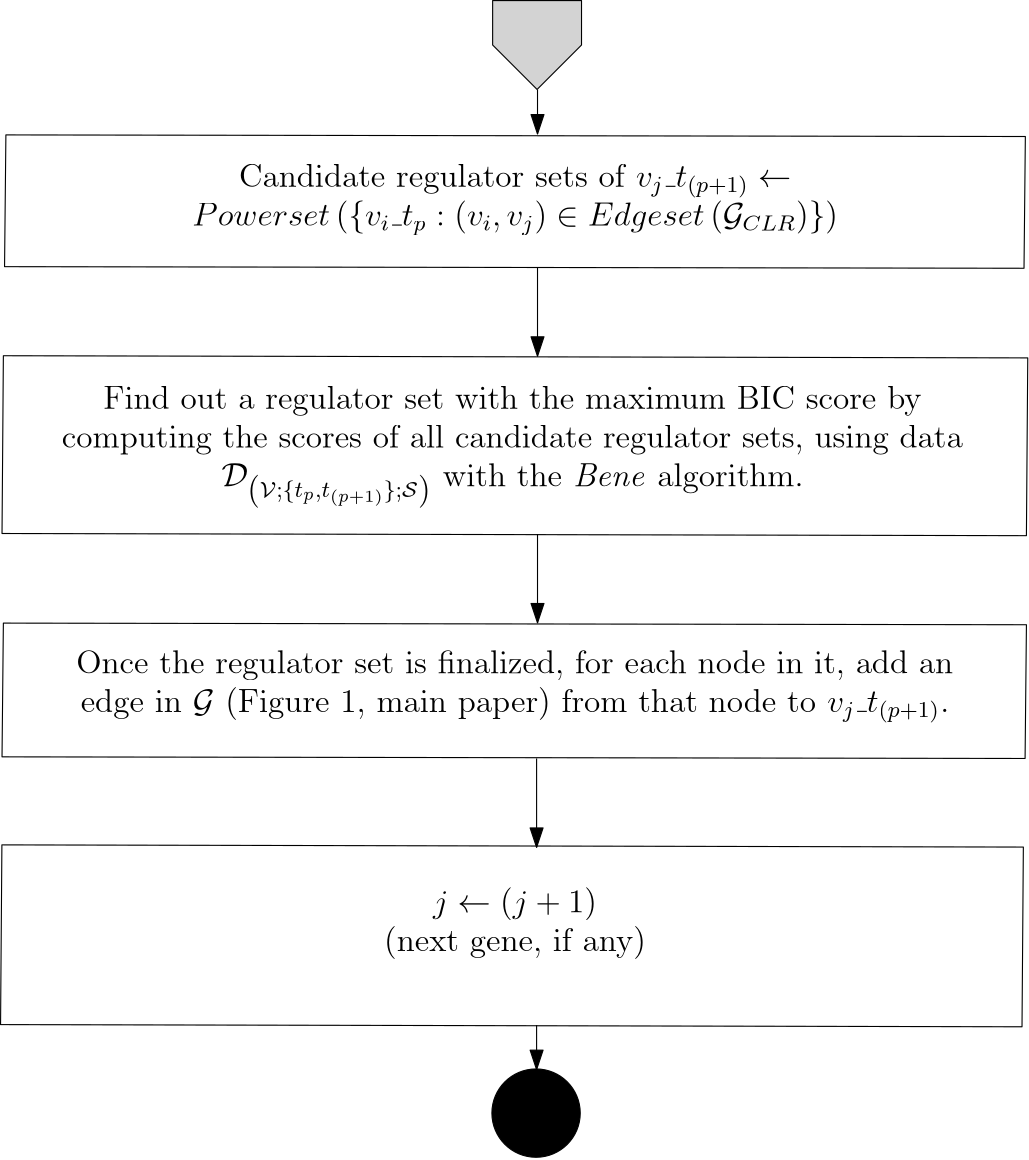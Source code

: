 <?xml version="1.0"?>
<!DOCTYPE ipe SYSTEM "ipe.dtd">
<ipe version="70206" creator="Ipe 7.2.7">
<info created="D:20180609112731" modified="D:20180609132415"/>
<ipestyle name="basic">
<symbol name="arrow/arc(spx)">
<path stroke="sym-stroke" fill="sym-stroke" pen="sym-pen">
0 0 m
-1 0.333 l
-1 -0.333 l
h
</path>
</symbol>
<symbol name="arrow/farc(spx)">
<path stroke="sym-stroke" fill="white" pen="sym-pen">
0 0 m
-1 0.333 l
-1 -0.333 l
h
</path>
</symbol>
<symbol name="arrow/ptarc(spx)">
<path stroke="sym-stroke" fill="sym-stroke" pen="sym-pen">
0 0 m
-1 0.333 l
-0.8 0 l
-1 -0.333 l
h
</path>
</symbol>
<symbol name="arrow/fptarc(spx)">
<path stroke="sym-stroke" fill="white" pen="sym-pen">
0 0 m
-1 0.333 l
-0.8 0 l
-1 -0.333 l
h
</path>
</symbol>
<symbol name="mark/circle(sx)" transformations="translations">
<path fill="sym-stroke">
0.6 0 0 0.6 0 0 e
0.4 0 0 0.4 0 0 e
</path>
</symbol>
<symbol name="mark/disk(sx)" transformations="translations">
<path fill="sym-stroke">
0.6 0 0 0.6 0 0 e
</path>
</symbol>
<symbol name="mark/fdisk(sfx)" transformations="translations">
<group>
<path fill="sym-fill">
0.5 0 0 0.5 0 0 e
</path>
<path fill="sym-stroke" fillrule="eofill">
0.6 0 0 0.6 0 0 e
0.4 0 0 0.4 0 0 e
</path>
</group>
</symbol>
<symbol name="mark/box(sx)" transformations="translations">
<path fill="sym-stroke" fillrule="eofill">
-0.6 -0.6 m
0.6 -0.6 l
0.6 0.6 l
-0.6 0.6 l
h
-0.4 -0.4 m
0.4 -0.4 l
0.4 0.4 l
-0.4 0.4 l
h
</path>
</symbol>
<symbol name="mark/square(sx)" transformations="translations">
<path fill="sym-stroke">
-0.6 -0.6 m
0.6 -0.6 l
0.6 0.6 l
-0.6 0.6 l
h
</path>
</symbol>
<symbol name="mark/fsquare(sfx)" transformations="translations">
<group>
<path fill="sym-fill">
-0.5 -0.5 m
0.5 -0.5 l
0.5 0.5 l
-0.5 0.5 l
h
</path>
<path fill="sym-stroke" fillrule="eofill">
-0.6 -0.6 m
0.6 -0.6 l
0.6 0.6 l
-0.6 0.6 l
h
-0.4 -0.4 m
0.4 -0.4 l
0.4 0.4 l
-0.4 0.4 l
h
</path>
</group>
</symbol>
<symbol name="mark/cross(sx)" transformations="translations">
<group>
<path fill="sym-stroke">
-0.43 -0.57 m
0.57 0.43 l
0.43 0.57 l
-0.57 -0.43 l
h
</path>
<path fill="sym-stroke">
-0.43 0.57 m
0.57 -0.43 l
0.43 -0.57 l
-0.57 0.43 l
h
</path>
</group>
</symbol>
<symbol name="arrow/fnormal(spx)">
<path stroke="sym-stroke" fill="white" pen="sym-pen">
0 0 m
-1 0.333 l
-1 -0.333 l
h
</path>
</symbol>
<symbol name="arrow/pointed(spx)">
<path stroke="sym-stroke" fill="sym-stroke" pen="sym-pen">
0 0 m
-1 0.333 l
-0.8 0 l
-1 -0.333 l
h
</path>
</symbol>
<symbol name="arrow/fpointed(spx)">
<path stroke="sym-stroke" fill="white" pen="sym-pen">
0 0 m
-1 0.333 l
-0.8 0 l
-1 -0.333 l
h
</path>
</symbol>
<symbol name="arrow/linear(spx)">
<path stroke="sym-stroke" pen="sym-pen">
-1 0.333 m
0 0 l
-1 -0.333 l
</path>
</symbol>
<symbol name="arrow/fdouble(spx)">
<path stroke="sym-stroke" fill="white" pen="sym-pen">
0 0 m
-1 0.333 l
-1 -0.333 l
h
-1 0 m
-2 0.333 l
-2 -0.333 l
h
</path>
</symbol>
<symbol name="arrow/double(spx)">
<path stroke="sym-stroke" fill="sym-stroke" pen="sym-pen">
0 0 m
-1 0.333 l
-1 -0.333 l
h
-1 0 m
-2 0.333 l
-2 -0.333 l
h
</path>
</symbol>
<pen name="heavier" value="0.8"/>
<pen name="fat" value="1.2"/>
<pen name="ultrafat" value="2"/>
<symbolsize name="large" value="5"/>
<symbolsize name="small" value="2"/>
<symbolsize name="tiny" value="1.1"/>
<arrowsize name="large" value="10"/>
<arrowsize name="small" value="5"/>
<arrowsize name="tiny" value="3"/>
<color name="red" value="1 0 0"/>
<color name="green" value="0 1 0"/>
<color name="blue" value="0 0 1"/>
<color name="yellow" value="1 1 0"/>
<color name="orange" value="1 0.647 0"/>
<color name="gold" value="1 0.843 0"/>
<color name="purple" value="0.627 0.125 0.941"/>
<color name="gray" value="0.745"/>
<color name="brown" value="0.647 0.165 0.165"/>
<color name="navy" value="0 0 0.502"/>
<color name="pink" value="1 0.753 0.796"/>
<color name="seagreen" value="0.18 0.545 0.341"/>
<color name="turquoise" value="0.251 0.878 0.816"/>
<color name="violet" value="0.933 0.51 0.933"/>
<color name="darkblue" value="0 0 0.545"/>
<color name="darkcyan" value="0 0.545 0.545"/>
<color name="darkgray" value="0.663"/>
<color name="darkgreen" value="0 0.392 0"/>
<color name="darkmagenta" value="0.545 0 0.545"/>
<color name="darkorange" value="1 0.549 0"/>
<color name="darkred" value="0.545 0 0"/>
<color name="lightblue" value="0.678 0.847 0.902"/>
<color name="lightcyan" value="0.878 1 1"/>
<color name="lightgray" value="0.827"/>
<color name="lightgreen" value="0.565 0.933 0.565"/>
<color name="lightyellow" value="1 1 0.878"/>
<dashstyle name="dashed" value="[4] 0"/>
<dashstyle name="dotted" value="[1 3] 0"/>
<dashstyle name="dash dotted" value="[4 2 1 2] 0"/>
<dashstyle name="dash dot dotted" value="[4 2 1 2 1 2] 0"/>
<textsize name="large" value="\large"/>
<textsize name="Large" value="\Large"/>
<textsize name="LARGE" value="\LARGE"/>
<textsize name="huge" value="\huge"/>
<textsize name="Huge" value="\Huge"/>
<textsize name="small" value="\small"/>
<textsize name="footnote" value="\footnotesize"/>
<textsize name="tiny" value="\tiny"/>
<textstyle name="center" begin="\begin{center}" end="\end{center}"/>
<textstyle name="itemize" begin="\begin{itemize}" end="\end{itemize}"/>
<textstyle name="item" begin="\begin{itemize}\item{}" end="\end{itemize}"/>
<gridsize name="4 pts" value="4"/>
<gridsize name="8 pts (~3 mm)" value="8"/>
<gridsize name="16 pts (~6 mm)" value="16"/>
<gridsize name="32 pts (~12 mm)" value="32"/>
<gridsize name="10 pts (~3.5 mm)" value="10"/>
<gridsize name="20 pts (~7 mm)" value="20"/>
<gridsize name="14 pts (~5 mm)" value="14"/>
<gridsize name="28 pts (~10 mm)" value="28"/>
<gridsize name="56 pts (~20 mm)" value="56"/>
<anglesize name="90 deg" value="90"/>
<anglesize name="60 deg" value="60"/>
<anglesize name="45 deg" value="45"/>
<anglesize name="30 deg" value="30"/>
<anglesize name="22.5 deg" value="22.5"/>
<opacity name="10%" value="0.1"/>
<opacity name="30%" value="0.3"/>
<opacity name="50%" value="0.5"/>
<opacity name="75%" value="0.75"/>
<tiling name="falling" angle="-60" step="4" width="1"/>
<tiling name="rising" angle="30" step="4" width="1"/>
</ipestyle>
<page>
<layer name="alpha"/>
<view layers="alpha" active="alpha"/>
<text layer="alpha" matrix="1 0 0 1 0.801701 341.566" transformations="translations" pos="79.1338 415.707" stroke="black" type="minipage" width="336" height="15.283" depth="10.31" valign="top" size="large">\centering
Candidate regulator sets of $v_j\_t_{\left(p + 1\right)} \leftarrow$\\ 
${Powerset}\left(\{v_i\_t_p : \left(v_i, v_j\right) \in {Edgeset}\left(\mathcal{G}_{{CLR}}\right)\}\right)$</text>
<path matrix="0.954214 0 0 0.37603 4.2762 550.802" stroke="black">
63.2353 576.751 m
447.851 575.212 l
447.346 449.079 l
62.7308 450.617 l
h
</path>
<path matrix="1 0 0 1 -80.1566 576.044" stroke="black" fill="lightgray">
320 240 m
352 240 l
352 224 l
336 208 l
320 224 l
h
</path>
<group matrix="1 0 0 1 -0.330169 15.1878">
<text matrix="1 0 0 1 1.09227 65.8898" transformations="translations" pos="79.1338 415.707" stroke="black" type="minipage" width="336" height="15.433" depth="10.47" valign="top" size="large">\centering
$j \leftarrow \left(j + 1\right)$\\
(next gene, if any)</text>
<path matrix="0.956082 0 0 0.512933 3.05005 201.066" stroke="black">
63.2353 576.751 m
447.851 575.212 l
447.346 449.079 l
62.7308 450.617 l
h
</path>
</group>
<path matrix="1 0 0 1 -0.330169 15.1878" stroke="black" fill="black">
15.8998 0 0 15.8998 255.81 400.338 e
</path>
<path stroke="black" arrow="normal/normal">
256 784 m
256 768 l
</path>
<path stroke="black" arrow="normal/normal">
256 720 m
256 688 l
</path>
<path stroke="black" arrow="normal/normal">
256 624 m
256 592 l
</path>
<path matrix="1 0 0 1 -0.330169 15.1878" stroke="black" arrow="normal/normal">
256 528 m
256 496 l
</path>
<path matrix="1 0 0 1 -0.330169 15.1878" stroke="black" arrow="normal/normal">
256 432 m
256 416 l
</path>
<text matrix="1 0 0 1 -0.108728 261.681" transformations="translations" pos="79.1338 415.707" stroke="black" type="minipage" width="336" height="24.485" depth="19.55" valign="top" size="large">\centering
Find out a regulator set with the maximum BIC score by computing the scores of all candidate regulator sets, using data $\mathcal{D}_{\left(\mathcal{V}; \{t_p, t_{\left(p + 1\right)}\}; \mathcal{S}\right)}$ with the \textit{Bene} algorithm.</text>
<path matrix="0.958825 0 0 0.507401 3.0765 395.539" stroke="black">
63.2353 576.751 m
447.851 575.212 l
447.346 449.079 l
62.7308 450.617 l
h
</path>
<text matrix="1 0 0 1 0.732875 166.494" transformations="translations" pos="79.1338 415.707" stroke="black" type="minipage" width="336" height="15.532" depth="10.57" valign="top" size="large">\centering
Once the regulator set is finalized, for each node in it, add an edge in $\mathcal{G}$ (Figure 1, main paper) from that node to $v_j\_t_{\left(p + 1\right)}$.</text>
<path matrix="0.957587 0 0 0.381694 3.15421 371.782" stroke="black">
63.2353 576.751 m
447.851 575.212 l
447.346 449.079 l
62.7308 450.617 l
h
</path>
</page>
</ipe>
